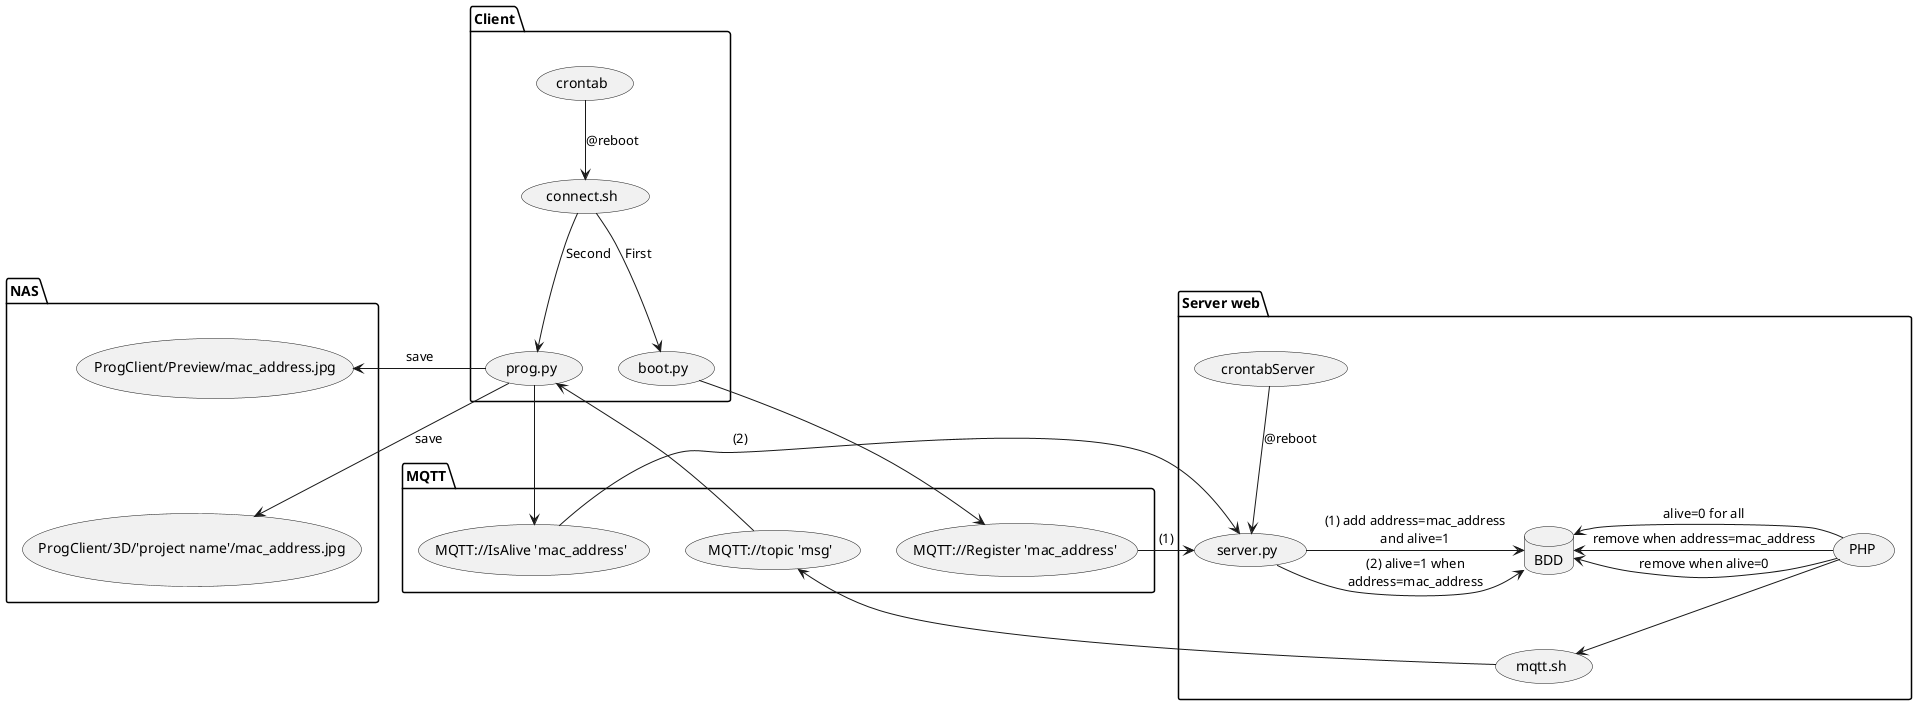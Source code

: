 @startuml
top to bottom direction
package "Server web" {
database "BDD" as a
usecase "crontabServer" as b
usecase "server.py" as c
usecase "PHP" as d
usecase "mqtt.sh" as e
b -d-> c : @reboot

c -r-> a : "(1) add address=mac_address\nand alive=1"
c -r-> a : "(2) alive=1 when\naddress=mac_address"

d -l-> a : "remove when alive=0"
d -l-> a : "alive=0 for all"
d -l-> a : "remove when address=mac_address"

d -d-> e
}

package MQTT {
usecase "MQTT://Register 'mac_address'" as f
usecase "MQTT://IsAlive 'mac_address'" as g
usecase "MQTT://topic 'msg'" as h
}
  
package Client{
usecase "crontab" as i
usecase "connect.sh" as j
usecase "boot.py" as k
usecase "prog.py" as l

i -d-> j : @reboot
j -d-> k : First
j -d-> l : Second
}
  
package NAS{
usecase "ProgClient/3D/'project name'/mac_address.jpg" as m
usecase "ProgClient/Preview/mac_address.jpg" as n
m -[hidden]u-> n
}

e -d-> h

k -d-> f
l -d-> g

l -r-> m : save
l -r-> n : save

h -> l

f -> c : (1)
g -> c : (2)
@enduml